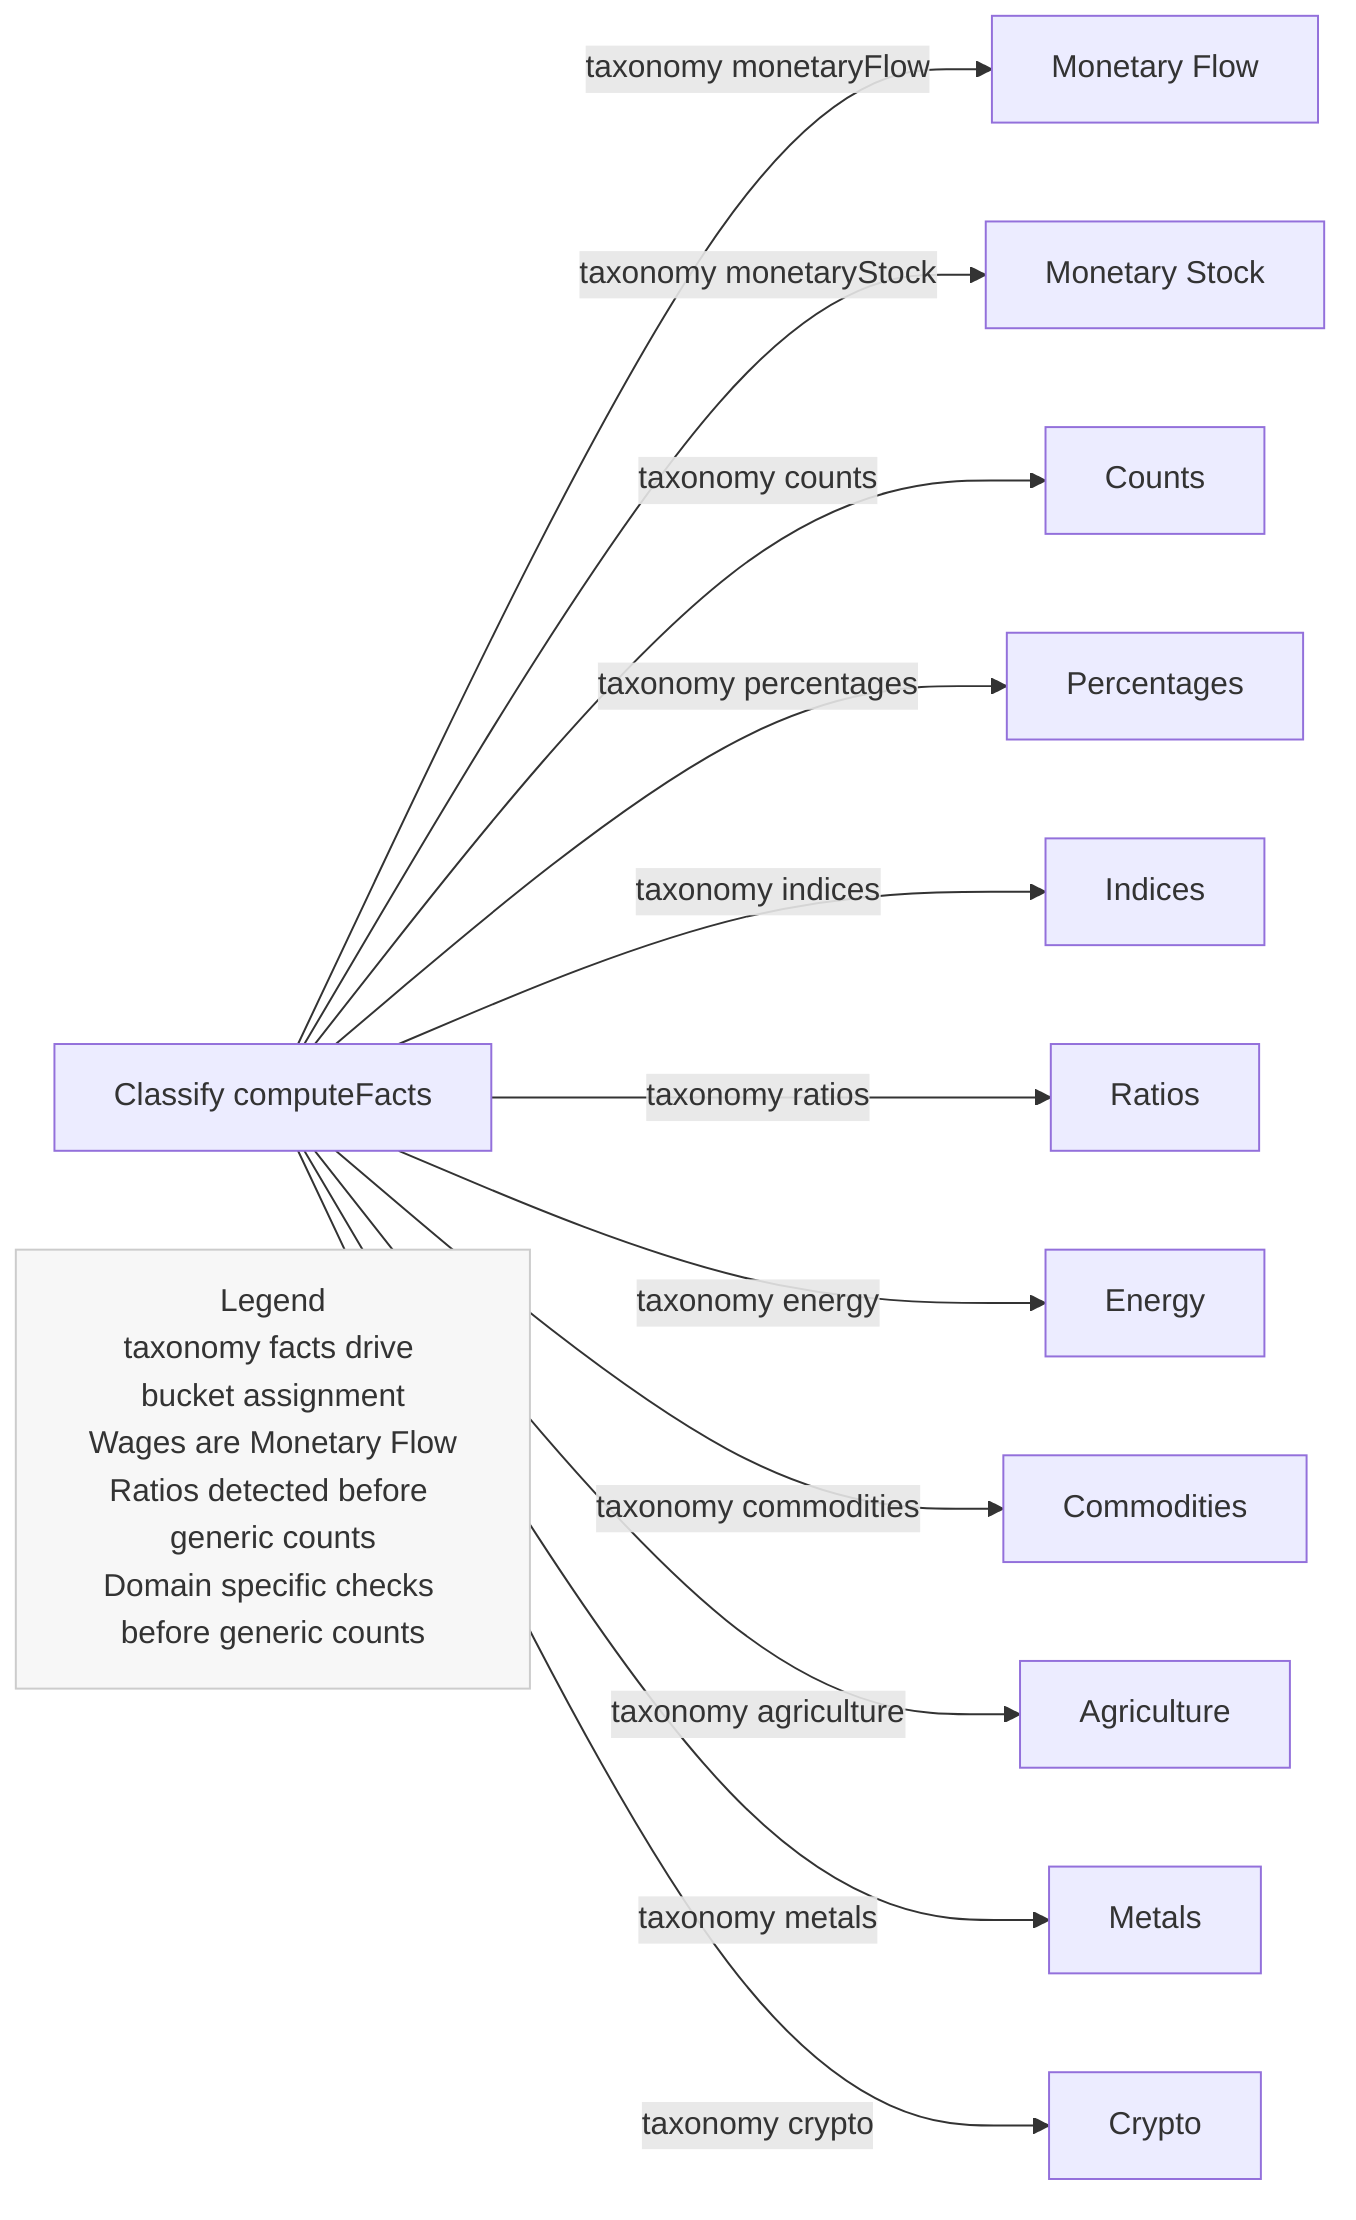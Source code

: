 graph LR
  C[Classify computeFacts] -->|taxonomy monetaryFlow| MF[Monetary Flow]
  C -->|taxonomy monetaryStock| MS[Monetary Stock]
  C -->|taxonomy counts| CNT[Counts]
  C -->|taxonomy percentages| PCT[Percentages]
  C -->|taxonomy indices| IDX[Indices]
  C -->|taxonomy ratios| RAT[Ratios]
  C -->|taxonomy energy| ENE[Energy]
  C -->|taxonomy commodities| COM[Commodities]
  C -->|taxonomy agriculture| AGR[Agriculture]
  C -->|taxonomy metals| MET[Metals]
  C -->|taxonomy crypto| CRY[Crypto]

  %% Notes
  classDef note fill:#f7f7f7,stroke:#ccc,color:#333
  N1[Legend<br/>taxonomy facts drive bucket assignment<br/>Wages are Monetary Flow<br/>Ratios detected before generic counts<br/>Domain specific checks before generic counts]:::note